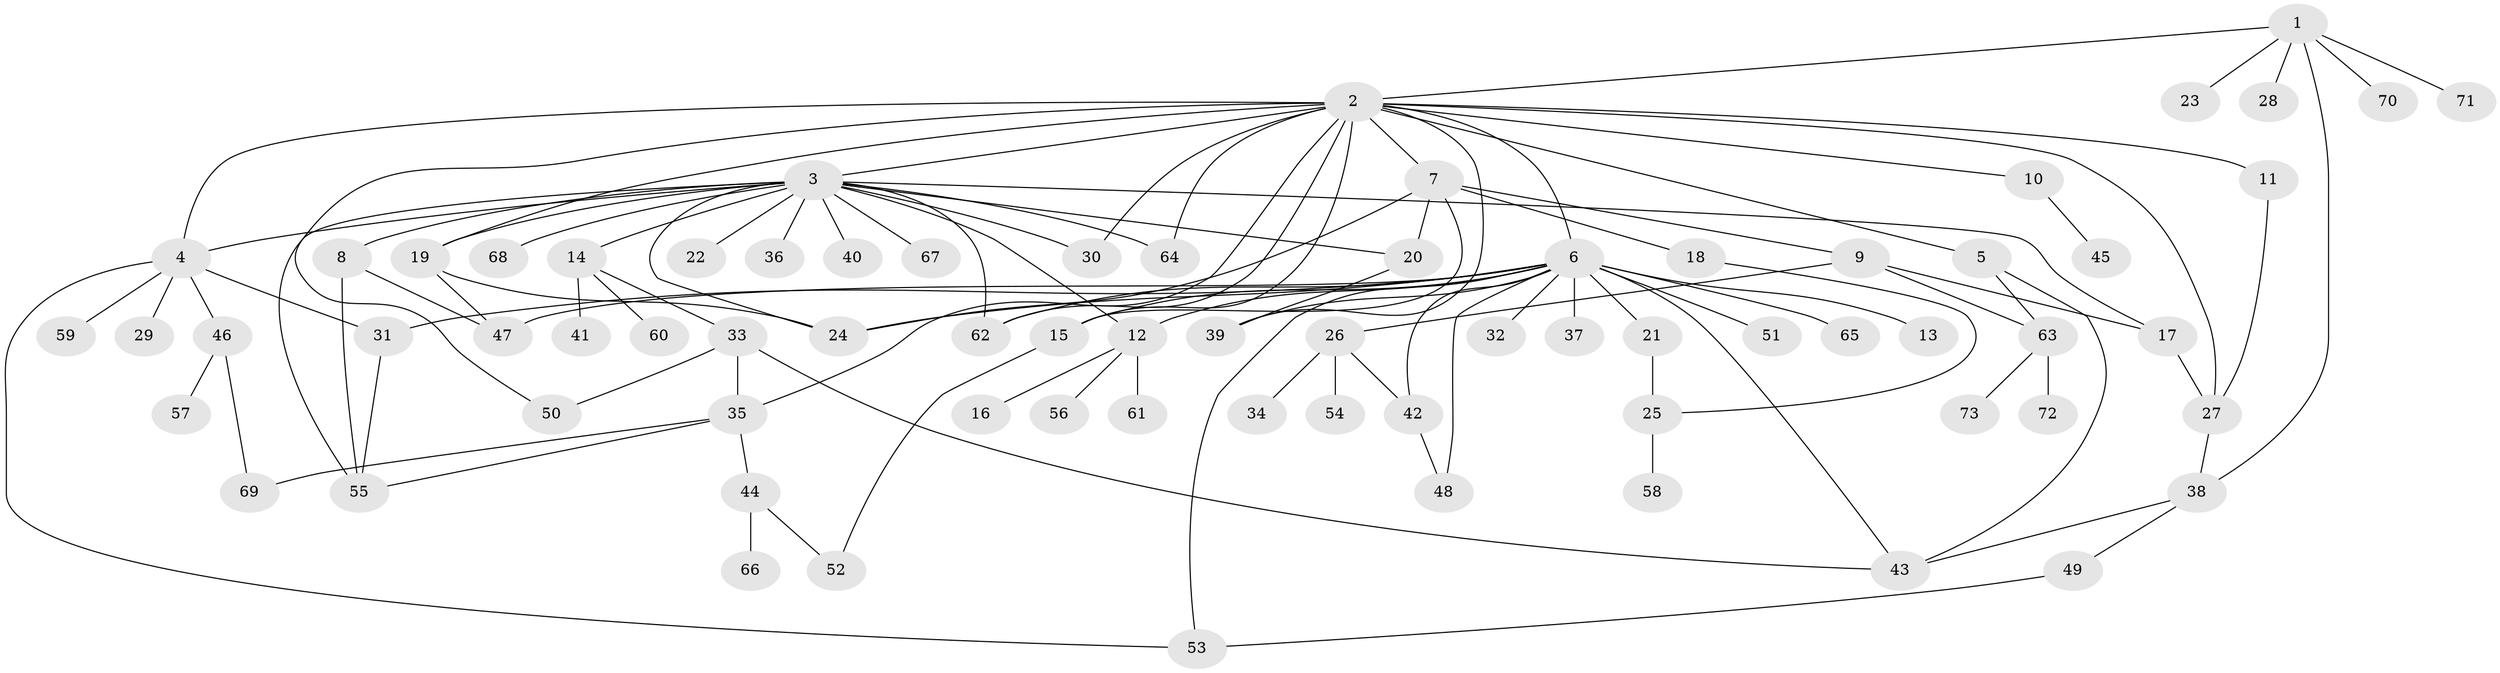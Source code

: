 // original degree distribution, {7: 0.019230769230769232, 18: 0.009615384615384616, 19: 0.019230769230769232, 8: 0.009615384615384616, 4: 0.08653846153846154, 1: 0.4326923076923077, 3: 0.21153846153846154, 2: 0.17307692307692307, 6: 0.009615384615384616, 5: 0.028846153846153848}
// Generated by graph-tools (version 1.1) at 2025/50/03/04/25 22:50:18]
// undirected, 73 vertices, 110 edges
graph export_dot {
  node [color=gray90,style=filled];
  1;
  2;
  3;
  4;
  5;
  6;
  7;
  8;
  9;
  10;
  11;
  12;
  13;
  14;
  15;
  16;
  17;
  18;
  19;
  20;
  21;
  22;
  23;
  24;
  25;
  26;
  27;
  28;
  29;
  30;
  31;
  32;
  33;
  34;
  35;
  36;
  37;
  38;
  39;
  40;
  41;
  42;
  43;
  44;
  45;
  46;
  47;
  48;
  49;
  50;
  51;
  52;
  53;
  54;
  55;
  56;
  57;
  58;
  59;
  60;
  61;
  62;
  63;
  64;
  65;
  66;
  67;
  68;
  69;
  70;
  71;
  72;
  73;
  1 -- 2 [weight=1.0];
  1 -- 23 [weight=1.0];
  1 -- 28 [weight=1.0];
  1 -- 38 [weight=1.0];
  1 -- 70 [weight=1.0];
  1 -- 71 [weight=1.0];
  2 -- 3 [weight=1.0];
  2 -- 4 [weight=1.0];
  2 -- 5 [weight=1.0];
  2 -- 6 [weight=1.0];
  2 -- 7 [weight=1.0];
  2 -- 10 [weight=1.0];
  2 -- 11 [weight=1.0];
  2 -- 15 [weight=1.0];
  2 -- 19 [weight=1.0];
  2 -- 27 [weight=1.0];
  2 -- 30 [weight=1.0];
  2 -- 35 [weight=1.0];
  2 -- 39 [weight=1.0];
  2 -- 50 [weight=1.0];
  2 -- 62 [weight=1.0];
  2 -- 64 [weight=1.0];
  3 -- 4 [weight=1.0];
  3 -- 8 [weight=1.0];
  3 -- 12 [weight=1.0];
  3 -- 14 [weight=1.0];
  3 -- 17 [weight=1.0];
  3 -- 19 [weight=1.0];
  3 -- 20 [weight=1.0];
  3 -- 22 [weight=1.0];
  3 -- 24 [weight=1.0];
  3 -- 30 [weight=1.0];
  3 -- 36 [weight=1.0];
  3 -- 40 [weight=1.0];
  3 -- 55 [weight=1.0];
  3 -- 62 [weight=1.0];
  3 -- 64 [weight=1.0];
  3 -- 67 [weight=1.0];
  3 -- 68 [weight=1.0];
  4 -- 29 [weight=1.0];
  4 -- 31 [weight=1.0];
  4 -- 46 [weight=1.0];
  4 -- 53 [weight=1.0];
  4 -- 59 [weight=1.0];
  5 -- 43 [weight=1.0];
  5 -- 63 [weight=1.0];
  6 -- 12 [weight=1.0];
  6 -- 13 [weight=1.0];
  6 -- 15 [weight=1.0];
  6 -- 21 [weight=1.0];
  6 -- 24 [weight=1.0];
  6 -- 31 [weight=1.0];
  6 -- 32 [weight=1.0];
  6 -- 37 [weight=1.0];
  6 -- 39 [weight=1.0];
  6 -- 42 [weight=1.0];
  6 -- 43 [weight=1.0];
  6 -- 47 [weight=1.0];
  6 -- 48 [weight=1.0];
  6 -- 51 [weight=1.0];
  6 -- 53 [weight=1.0];
  6 -- 62 [weight=1.0];
  6 -- 65 [weight=1.0];
  7 -- 9 [weight=1.0];
  7 -- 15 [weight=1.0];
  7 -- 18 [weight=1.0];
  7 -- 20 [weight=1.0];
  7 -- 24 [weight=1.0];
  8 -- 47 [weight=1.0];
  8 -- 55 [weight=1.0];
  9 -- 17 [weight=1.0];
  9 -- 26 [weight=1.0];
  9 -- 63 [weight=1.0];
  10 -- 45 [weight=1.0];
  11 -- 27 [weight=1.0];
  12 -- 16 [weight=1.0];
  12 -- 56 [weight=1.0];
  12 -- 61 [weight=1.0];
  14 -- 33 [weight=1.0];
  14 -- 41 [weight=1.0];
  14 -- 60 [weight=1.0];
  15 -- 52 [weight=1.0];
  17 -- 27 [weight=1.0];
  18 -- 25 [weight=1.0];
  19 -- 24 [weight=1.0];
  19 -- 47 [weight=1.0];
  20 -- 39 [weight=1.0];
  21 -- 25 [weight=1.0];
  25 -- 58 [weight=1.0];
  26 -- 34 [weight=1.0];
  26 -- 42 [weight=1.0];
  26 -- 54 [weight=1.0];
  27 -- 38 [weight=1.0];
  31 -- 55 [weight=1.0];
  33 -- 35 [weight=1.0];
  33 -- 43 [weight=1.0];
  33 -- 50 [weight=1.0];
  35 -- 44 [weight=1.0];
  35 -- 55 [weight=1.0];
  35 -- 69 [weight=1.0];
  38 -- 43 [weight=1.0];
  38 -- 49 [weight=1.0];
  42 -- 48 [weight=1.0];
  44 -- 52 [weight=1.0];
  44 -- 66 [weight=1.0];
  46 -- 57 [weight=1.0];
  46 -- 69 [weight=1.0];
  49 -- 53 [weight=1.0];
  63 -- 72 [weight=1.0];
  63 -- 73 [weight=1.0];
}

